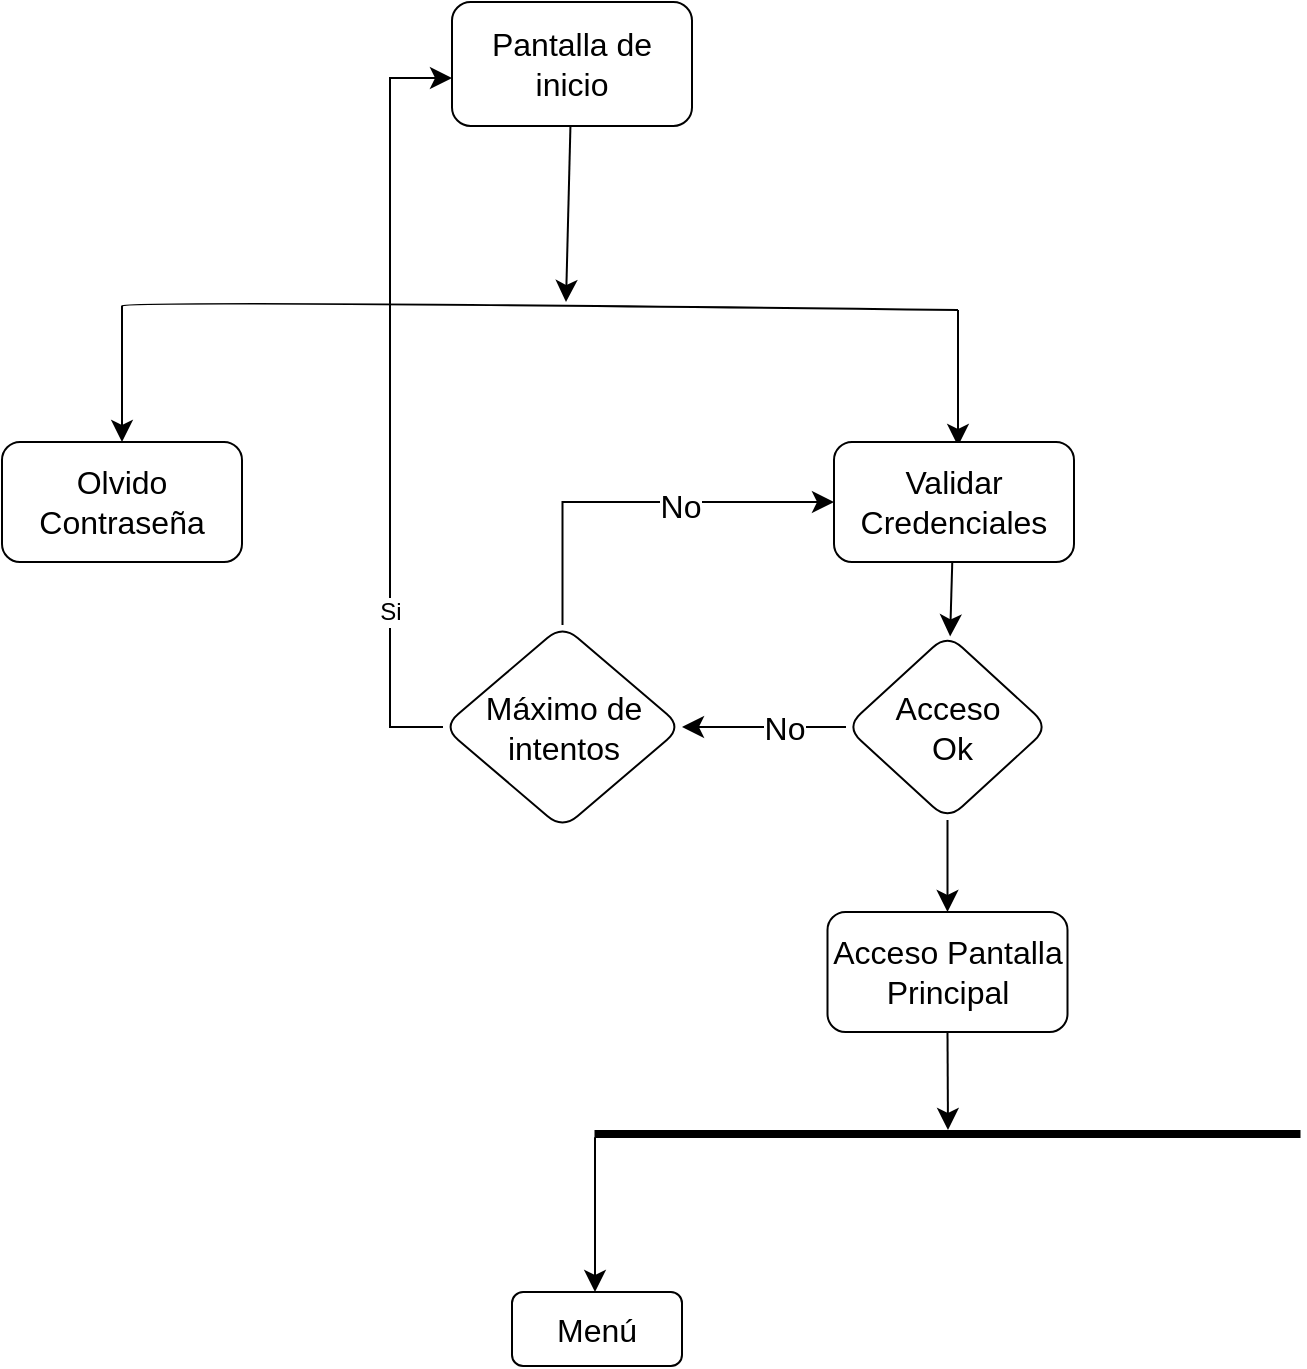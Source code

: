 <mxfile version="22.1.11" type="github">
  <diagram name="Página-1" id="-Z899ppzK91JzcZMiFBD">
    <mxGraphModel dx="1077" dy="374" grid="0" gridSize="10" guides="1" tooltips="1" connect="1" arrows="1" fold="1" page="0" pageScale="1" pageWidth="827" pageHeight="1169" math="0" shadow="0">
      <root>
        <mxCell id="0" />
        <mxCell id="1" parent="0" />
        <mxCell id="AQ75htdKIllGZNXou6JG-8" style="edgeStyle=none;curved=1;rounded=0;orthogonalLoop=1;jettySize=auto;html=1;fontSize=12;startSize=8;endSize=8;" edge="1" parent="1" source="AQ75htdKIllGZNXou6JG-1">
          <mxGeometry relative="1" as="geometry">
            <mxPoint x="164" y="301" as="targetPoint" />
          </mxGeometry>
        </mxCell>
        <mxCell id="AQ75htdKIllGZNXou6JG-1" value="Pantalla de inicio" style="rounded=1;whiteSpace=wrap;html=1;fontSize=16;" vertex="1" parent="1">
          <mxGeometry x="107" y="151" width="120" height="62" as="geometry" />
        </mxCell>
        <mxCell id="AQ75htdKIllGZNXou6JG-7" value="" style="endArrow=none;html=1;rounded=0;fontSize=12;startSize=8;endSize=8;curved=1;" edge="1" parent="1">
          <mxGeometry width="50" height="50" relative="1" as="geometry">
            <mxPoint x="-58" y="303" as="sourcePoint" />
            <mxPoint x="360" y="305" as="targetPoint" />
            <Array as="points">
              <mxPoint x="-57" y="300" />
            </Array>
          </mxGeometry>
        </mxCell>
        <mxCell id="AQ75htdKIllGZNXou6JG-10" value="" style="endArrow=classic;html=1;rounded=0;fontSize=12;startSize=8;endSize=8;curved=1;" edge="1" parent="1">
          <mxGeometry width="50" height="50" relative="1" as="geometry">
            <mxPoint x="-58" y="303" as="sourcePoint" />
            <mxPoint x="-58" y="371" as="targetPoint" />
          </mxGeometry>
        </mxCell>
        <mxCell id="AQ75htdKIllGZNXou6JG-11" value="" style="endArrow=classic;html=1;rounded=0;fontSize=12;startSize=8;endSize=8;curved=1;" edge="1" parent="1">
          <mxGeometry width="50" height="50" relative="1" as="geometry">
            <mxPoint x="360" y="305" as="sourcePoint" />
            <mxPoint x="360" y="373" as="targetPoint" />
          </mxGeometry>
        </mxCell>
        <mxCell id="AQ75htdKIllGZNXou6JG-12" value="Olvido Contraseña" style="rounded=1;whiteSpace=wrap;html=1;fontSize=16;" vertex="1" parent="1">
          <mxGeometry x="-118" y="371" width="120" height="60" as="geometry" />
        </mxCell>
        <mxCell id="AQ75htdKIllGZNXou6JG-15" value="" style="edgeStyle=none;curved=1;rounded=0;orthogonalLoop=1;jettySize=auto;html=1;fontSize=12;startSize=8;endSize=8;" edge="1" parent="1" source="AQ75htdKIllGZNXou6JG-13" target="AQ75htdKIllGZNXou6JG-14">
          <mxGeometry relative="1" as="geometry" />
        </mxCell>
        <mxCell id="AQ75htdKIllGZNXou6JG-13" value="Validar Credenciales" style="rounded=1;whiteSpace=wrap;html=1;fontSize=16;" vertex="1" parent="1">
          <mxGeometry x="298" y="371" width="120" height="60" as="geometry" />
        </mxCell>
        <mxCell id="AQ75htdKIllGZNXou6JG-19" value="" style="edgeStyle=none;curved=1;rounded=0;orthogonalLoop=1;jettySize=auto;html=1;fontSize=12;startSize=8;endSize=8;" edge="1" parent="1" source="AQ75htdKIllGZNXou6JG-14" target="AQ75htdKIllGZNXou6JG-18">
          <mxGeometry relative="1" as="geometry" />
        </mxCell>
        <mxCell id="AQ75htdKIllGZNXou6JG-14" value="Acceso&lt;br&gt;&amp;nbsp;Ok" style="rhombus;whiteSpace=wrap;html=1;fontSize=16;rounded=1;" vertex="1" parent="1">
          <mxGeometry x="304" y="467" width="101.5" height="93" as="geometry" />
        </mxCell>
        <mxCell id="AQ75htdKIllGZNXou6JG-16" value="" style="edgeStyle=elbowEdgeStyle;elbow=horizontal;endArrow=classic;html=1;curved=0;rounded=0;endSize=8;startSize=8;fontSize=12;entryX=1;entryY=0.5;entryDx=0;entryDy=0;exitX=0;exitY=0.5;exitDx=0;exitDy=0;" edge="1" parent="1" source="AQ75htdKIllGZNXou6JG-14" target="AQ75htdKIllGZNXou6JG-33">
          <mxGeometry width="50" height="50" relative="1" as="geometry">
            <mxPoint x="100" y="485" as="sourcePoint" />
            <mxPoint x="197" y="404" as="targetPoint" />
            <Array as="points">
              <mxPoint x="224" y="492" />
            </Array>
          </mxGeometry>
        </mxCell>
        <mxCell id="AQ75htdKIllGZNXou6JG-17" value="No" style="edgeLabel;html=1;align=center;verticalAlign=middle;resizable=0;points=[];fontSize=16;" vertex="1" connectable="0" parent="AQ75htdKIllGZNXou6JG-16">
          <mxGeometry x="-0.717" y="-1" relative="1" as="geometry">
            <mxPoint x="-20" y="1" as="offset" />
          </mxGeometry>
        </mxCell>
        <mxCell id="AQ75htdKIllGZNXou6JG-30" value="" style="edgeStyle=none;curved=1;rounded=0;orthogonalLoop=1;jettySize=auto;html=1;fontSize=12;startSize=8;endSize=8;entryX=0.5;entryY=0;entryDx=0;entryDy=0;" edge="1" parent="1">
          <mxGeometry relative="1" as="geometry">
            <mxPoint x="178.5" y="718.6" as="sourcePoint" />
            <mxPoint x="178.5" y="796" as="targetPoint" />
          </mxGeometry>
        </mxCell>
        <mxCell id="AQ75htdKIllGZNXou6JG-18" value="Acceso Pantalla Principal" style="whiteSpace=wrap;html=1;fontSize=16;rounded=1;" vertex="1" parent="1">
          <mxGeometry x="294.75" y="606" width="120" height="60" as="geometry" />
        </mxCell>
        <mxCell id="AQ75htdKIllGZNXou6JG-23" value="" style="line;strokeWidth=4;html=1;perimeter=backbonePerimeter;points=[];outlineConnect=0;fontSize=16;" vertex="1" parent="1">
          <mxGeometry x="178.25" y="712" width="353" height="10" as="geometry" />
        </mxCell>
        <mxCell id="AQ75htdKIllGZNXou6JG-24" value="" style="edgeStyle=elbowEdgeStyle;elbow=horizontal;endArrow=classic;html=1;curved=0;rounded=0;endSize=8;startSize=8;fontSize=12;exitX=0.5;exitY=1;exitDx=0;exitDy=0;" edge="1" parent="1" source="AQ75htdKIllGZNXou6JG-18" target="AQ75htdKIllGZNXou6JG-23">
          <mxGeometry width="50" height="50" relative="1" as="geometry">
            <mxPoint x="173" y="704" as="sourcePoint" />
            <mxPoint x="355" y="707" as="targetPoint" />
          </mxGeometry>
        </mxCell>
        <mxCell id="AQ75htdKIllGZNXou6JG-29" value="Menú" style="whiteSpace=wrap;html=1;fontSize=16;rounded=1;" vertex="1" parent="1">
          <mxGeometry x="137" y="796" width="85" height="37" as="geometry" />
        </mxCell>
        <mxCell id="AQ75htdKIllGZNXou6JG-33" value="Máximo de intentos" style="rhombus;whiteSpace=wrap;html=1;fontSize=16;rounded=1;" vertex="1" parent="1">
          <mxGeometry x="102.5" y="462.5" width="119.5" height="102" as="geometry" />
        </mxCell>
        <mxCell id="AQ75htdKIllGZNXou6JG-34" value="" style="edgeStyle=elbowEdgeStyle;elbow=vertical;endArrow=classic;html=1;curved=0;rounded=0;endSize=8;startSize=8;fontSize=12;exitX=0.5;exitY=0;exitDx=0;exitDy=0;entryX=0;entryY=0.5;entryDx=0;entryDy=0;" edge="1" parent="1" source="AQ75htdKIllGZNXou6JG-33" target="AQ75htdKIllGZNXou6JG-13">
          <mxGeometry width="50" height="50" relative="1" as="geometry">
            <mxPoint x="161" y="448" as="sourcePoint" />
            <mxPoint x="255" y="409" as="targetPoint" />
            <Array as="points">
              <mxPoint x="229" y="401" />
            </Array>
          </mxGeometry>
        </mxCell>
        <mxCell id="AQ75htdKIllGZNXou6JG-35" value="No" style="edgeLabel;html=1;align=center;verticalAlign=middle;resizable=0;points=[];fontSize=16;" vertex="1" connectable="0" parent="AQ75htdKIllGZNXou6JG-34">
          <mxGeometry x="0.217" y="-2" relative="1" as="geometry">
            <mxPoint as="offset" />
          </mxGeometry>
        </mxCell>
        <mxCell id="AQ75htdKIllGZNXou6JG-37" value="Si" style="edgeStyle=elbowEdgeStyle;elbow=horizontal;endArrow=classic;html=1;curved=0;rounded=0;endSize=8;startSize=8;fontSize=12;exitX=0;exitY=0.5;exitDx=0;exitDy=0;entryX=0;entryY=0.613;entryDx=0;entryDy=0;entryPerimeter=0;" edge="1" parent="1" source="AQ75htdKIllGZNXou6JG-33" target="AQ75htdKIllGZNXou6JG-1">
          <mxGeometry x="-0.56" width="50" height="50" relative="1" as="geometry">
            <mxPoint x="53" y="513" as="sourcePoint" />
            <mxPoint x="103" y="463" as="targetPoint" />
            <Array as="points">
              <mxPoint x="76" y="489" />
            </Array>
            <mxPoint as="offset" />
          </mxGeometry>
        </mxCell>
      </root>
    </mxGraphModel>
  </diagram>
</mxfile>

